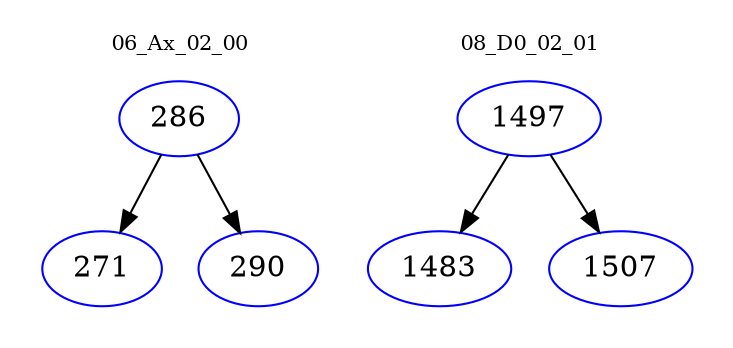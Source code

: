 digraph{
subgraph cluster_0 {
color = white
label = "06_Ax_02_00";
fontsize=10;
T0_286 [label="286", color="blue"]
T0_286 -> T0_271 [color="black"]
T0_271 [label="271", color="blue"]
T0_286 -> T0_290 [color="black"]
T0_290 [label="290", color="blue"]
}
subgraph cluster_1 {
color = white
label = "08_D0_02_01";
fontsize=10;
T1_1497 [label="1497", color="blue"]
T1_1497 -> T1_1483 [color="black"]
T1_1483 [label="1483", color="blue"]
T1_1497 -> T1_1507 [color="black"]
T1_1507 [label="1507", color="blue"]
}
}
